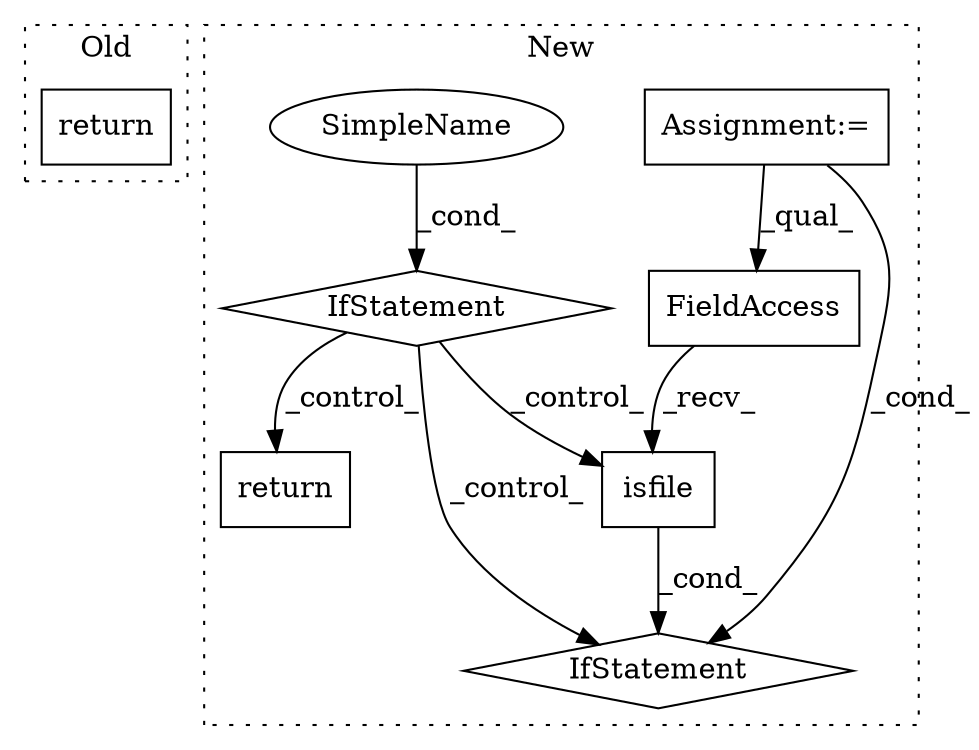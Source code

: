 digraph G {
subgraph cluster0 {
1 [label="return" a="41" s="963" l="7" shape="box"];
label = "Old";
style="dotted";
}
subgraph cluster1 {
2 [label="isfile" a="32" s="1125,1145" l="7,1" shape="box"];
3 [label="FieldAccess" a="22" s="1117" l="7" shape="box"];
4 [label="IfStatement" a="25" s="1113,1146" l="4,2" shape="diamond"];
5 [label="SimpleName" a="42" s="" l="" shape="ellipse"];
6 [label="IfStatement" a="25" s="1064,1101" l="4,2" shape="diamond"];
7 [label="Assignment:=" a="7" s="636" l="2" shape="box"];
8 [label="return" a="41" s="1304" l="7" shape="box"];
label = "New";
style="dotted";
}
2 -> 4 [label="_cond_"];
3 -> 2 [label="_recv_"];
5 -> 6 [label="_cond_"];
6 -> 8 [label="_control_"];
6 -> 2 [label="_control_"];
6 -> 4 [label="_control_"];
7 -> 4 [label="_cond_"];
7 -> 3 [label="_qual_"];
}